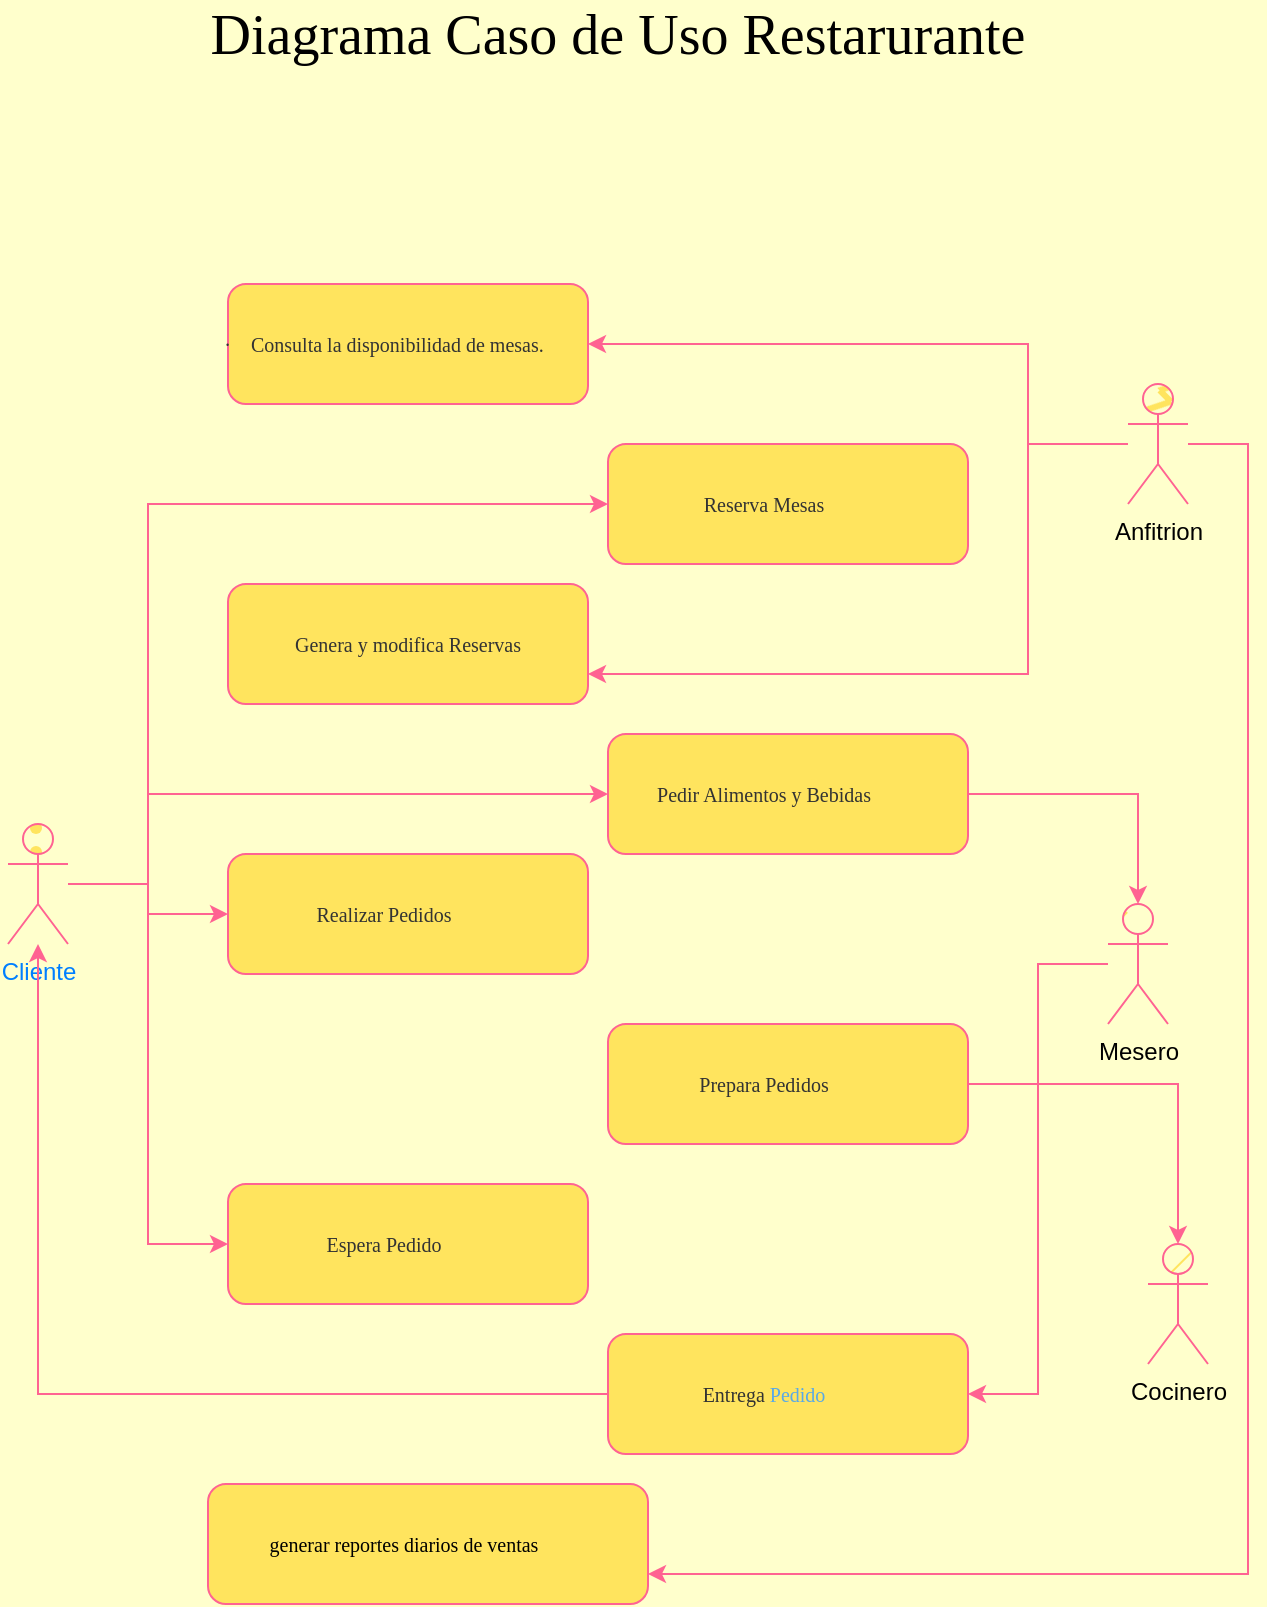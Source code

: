 <mxfile version="28.2.0">
  <diagram name="Página-1" id="eSoNu8M_gUmrwsGOlZTq">
    <mxGraphModel dx="786" dy="431" grid="1" gridSize="10" guides="1" tooltips="1" connect="1" arrows="1" fold="1" page="1" pageScale="1" pageWidth="827" pageHeight="1169" background="#FFFFCC" math="0" shadow="0">
      <root>
        <mxCell id="0" />
        <mxCell id="1" parent="0" />
        <mxCell id="iBKLQpfkL_44_GjJ_T48-22" style="edgeStyle=orthogonalEdgeStyle;rounded=0;orthogonalLoop=1;jettySize=auto;html=1;entryX=0;entryY=0.5;entryDx=0;entryDy=0;strokeColor=#FF6392;fontColor=#5AA9E6;fillColor=#FFE45E;" edge="1" parent="1" source="iBKLQpfkL_44_GjJ_T48-1" target="iBKLQpfkL_44_GjJ_T48-5">
          <mxGeometry relative="1" as="geometry">
            <Array as="points">
              <mxPoint x="160" y="540" />
              <mxPoint x="160" y="350" />
            </Array>
          </mxGeometry>
        </mxCell>
        <mxCell id="iBKLQpfkL_44_GjJ_T48-24" style="edgeStyle=orthogonalEdgeStyle;rounded=0;orthogonalLoop=1;jettySize=auto;html=1;entryX=0;entryY=0.5;entryDx=0;entryDy=0;strokeColor=#FF6392;fontColor=#5AA9E6;fillColor=#FFE45E;" edge="1" parent="1" source="iBKLQpfkL_44_GjJ_T48-1" target="iBKLQpfkL_44_GjJ_T48-6">
          <mxGeometry relative="1" as="geometry">
            <Array as="points">
              <mxPoint x="160" y="540" />
              <mxPoint x="160" y="495" />
            </Array>
          </mxGeometry>
        </mxCell>
        <mxCell id="iBKLQpfkL_44_GjJ_T48-27" style="edgeStyle=orthogonalEdgeStyle;rounded=0;orthogonalLoop=1;jettySize=auto;html=1;entryX=0;entryY=0.5;entryDx=0;entryDy=0;strokeColor=#FF6392;fontColor=#5AA9E6;fillColor=#FFE45E;" edge="1" parent="1" source="iBKLQpfkL_44_GjJ_T48-1" target="iBKLQpfkL_44_GjJ_T48-8">
          <mxGeometry relative="1" as="geometry" />
        </mxCell>
        <mxCell id="iBKLQpfkL_44_GjJ_T48-29" style="edgeStyle=orthogonalEdgeStyle;rounded=0;orthogonalLoop=1;jettySize=auto;html=1;entryX=0;entryY=0.5;entryDx=0;entryDy=0;strokeColor=#FF6392;fontColor=#5AA9E6;fillColor=#FFE45E;" edge="1" parent="1" source="iBKLQpfkL_44_GjJ_T48-1" target="iBKLQpfkL_44_GjJ_T48-11">
          <mxGeometry relative="1" as="geometry" />
        </mxCell>
        <mxCell id="iBKLQpfkL_44_GjJ_T48-1" value="&lt;font style=&quot;color: rgb(0, 127, 255);&quot;&gt;Cliente&lt;/font&gt;" style="shape=umlActor;verticalLabelPosition=bottom;verticalAlign=top;html=1;outlineConnect=0;fillColor=#FFE45E;strokeColor=#FF6392;fillStyle=dots;fontColor=#5AA9E6;labelBackgroundColor=none;" vertex="1" parent="1">
          <mxGeometry x="90" y="510" width="30" height="60" as="geometry" />
        </mxCell>
        <mxCell id="iBKLQpfkL_44_GjJ_T48-30" style="edgeStyle=orthogonalEdgeStyle;rounded=0;orthogonalLoop=1;jettySize=auto;html=1;entryX=1;entryY=0.5;entryDx=0;entryDy=0;strokeColor=#FF6392;fontColor=#5AA9E6;fillColor=#FFE45E;" edge="1" parent="1" source="iBKLQpfkL_44_GjJ_T48-2" target="iBKLQpfkL_44_GjJ_T48-12">
          <mxGeometry relative="1" as="geometry" />
        </mxCell>
        <mxCell id="iBKLQpfkL_44_GjJ_T48-2" value="&lt;font style=&quot;color: rgb(0, 0, 0);&quot;&gt;Mesero&lt;/font&gt;" style="shape=umlActor;verticalLabelPosition=bottom;verticalAlign=top;html=1;outlineConnect=0;fillColor=#FFE45E;fontColor=#5AA9E6;strokeColor=#FF6392;fillStyle=dashed;labelBackgroundColor=none;" vertex="1" parent="1">
          <mxGeometry x="640" y="550" width="30" height="60" as="geometry" />
        </mxCell>
        <mxCell id="iBKLQpfkL_44_GjJ_T48-21" style="edgeStyle=orthogonalEdgeStyle;rounded=0;orthogonalLoop=1;jettySize=auto;html=1;entryX=1;entryY=0.5;entryDx=0;entryDy=0;strokeColor=#FF6392;fontColor=#5AA9E6;fillColor=#FFE45E;" edge="1" parent="1" source="iBKLQpfkL_44_GjJ_T48-3" target="iBKLQpfkL_44_GjJ_T48-4">
          <mxGeometry relative="1" as="geometry">
            <Array as="points">
              <mxPoint x="600" y="320" />
              <mxPoint x="600" y="270" />
            </Array>
          </mxGeometry>
        </mxCell>
        <mxCell id="iBKLQpfkL_44_GjJ_T48-23" style="edgeStyle=orthogonalEdgeStyle;rounded=0;orthogonalLoop=1;jettySize=auto;html=1;entryX=1;entryY=0.75;entryDx=0;entryDy=0;strokeColor=#FF6392;fontColor=#5AA9E6;fillColor=#FFE45E;" edge="1" parent="1" source="iBKLQpfkL_44_GjJ_T48-3" target="iBKLQpfkL_44_GjJ_T48-7">
          <mxGeometry relative="1" as="geometry">
            <Array as="points">
              <mxPoint x="600" y="320" />
              <mxPoint x="600" y="435" />
            </Array>
          </mxGeometry>
        </mxCell>
        <mxCell id="iBKLQpfkL_44_GjJ_T48-31" style="edgeStyle=orthogonalEdgeStyle;rounded=0;orthogonalLoop=1;jettySize=auto;html=1;entryX=1;entryY=0.75;entryDx=0;entryDy=0;strokeColor=#FF6392;fontColor=#5AA9E6;fillColor=#FFE45E;" edge="1" parent="1" source="iBKLQpfkL_44_GjJ_T48-3" target="iBKLQpfkL_44_GjJ_T48-13">
          <mxGeometry relative="1" as="geometry">
            <Array as="points">
              <mxPoint x="710" y="320" />
              <mxPoint x="710" y="885" />
            </Array>
          </mxGeometry>
        </mxCell>
        <mxCell id="iBKLQpfkL_44_GjJ_T48-3" value="&lt;font style=&quot;color: rgb(0, 0, 0);&quot;&gt;Anfitrion&lt;/font&gt;" style="shape=umlActor;verticalLabelPosition=bottom;verticalAlign=top;html=1;outlineConnect=0;fillColor=#FFE45E;fontColor=#5AA9E6;strokeColor=#FF6392;fillStyle=zigzag-line;labelBackgroundColor=none;" vertex="1" parent="1">
          <mxGeometry x="650" y="290" width="30" height="60" as="geometry" />
        </mxCell>
        <mxCell id="iBKLQpfkL_44_GjJ_T48-4" value="&lt;p class=&quot;MsoListParagraph&quot; style=&quot;text-indent:-18.0pt;line-height:normal;&amp;lt;br/&amp;gt;mso-list:l0 level1 lfo1&quot;&gt;&lt;font style=&quot;font-size: 10px; color: rgb(51, 51, 51);&quot;&gt;&lt;font style=&quot;&quot;&gt;·&lt;/font&gt;&lt;span style=&quot;font-variant-numeric: normal; font-variant-east-asian: normal; font-variant-alternates: normal; font-size-adjust: none; font-kerning: auto; font-optical-sizing: auto; font-feature-settings: normal; font-variation-settings: normal; font-variant-position: normal; font-variant-emoji: normal; font-stretch: normal; line-height: normal;&quot;&gt;&amp;nbsp; &amp;nbsp; C&lt;/span&gt;&lt;font style=&quot;&quot;&gt;onsulta la disponibilidad de mesas.&lt;/font&gt;&lt;/font&gt;&lt;/p&gt;" style="rounded=1;whiteSpace=wrap;html=1;fillColor=#FFE45E;strokeColor=#FF6392;labelBackgroundColor=none;fontColor=#5AA9E6;fontFamily=Comic Sans MS;" vertex="1" parent="1">
          <mxGeometry x="200" y="240" width="180" height="60" as="geometry" />
        </mxCell>
        <mxCell id="iBKLQpfkL_44_GjJ_T48-5" value="&lt;p class=&quot;MsoListParagraph&quot; style=&quot;text-indent:-18.0pt;line-height:normal;&amp;lt;br/&amp;gt;mso-list:l0 level1 lfo1&quot;&gt;&lt;font color=&quot;#333333&quot;&gt;&lt;span style=&quot;font-size: 10px;&quot;&gt;Reserva Mesas&lt;/span&gt;&lt;/font&gt;&lt;/p&gt;" style="rounded=1;whiteSpace=wrap;html=1;fillStyle=solid;fillColor=#FFE45E;strokeColor=#FF6392;labelBackgroundColor=none;fontColor=#5AA9E6;fontFamily=Comic Sans MS;" vertex="1" parent="1">
          <mxGeometry x="390" y="320" width="180" height="60" as="geometry" />
        </mxCell>
        <mxCell id="iBKLQpfkL_44_GjJ_T48-25" style="edgeStyle=orthogonalEdgeStyle;rounded=0;orthogonalLoop=1;jettySize=auto;html=1;strokeColor=#FF6392;fontColor=#5AA9E6;fillColor=#FFE45E;" edge="1" parent="1" source="iBKLQpfkL_44_GjJ_T48-6" target="iBKLQpfkL_44_GjJ_T48-2">
          <mxGeometry relative="1" as="geometry" />
        </mxCell>
        <mxCell id="iBKLQpfkL_44_GjJ_T48-6" value="&lt;p class=&quot;MsoListParagraph&quot; style=&quot;text-indent:-18.0pt;line-height:normal;&amp;lt;br/&amp;gt;mso-list:l0 level1 lfo1&quot;&gt;&lt;font color=&quot;#333333&quot;&gt;&lt;span style=&quot;font-size: 10px;&quot;&gt;Pedir Alimentos y Bebidas&lt;/span&gt;&lt;/font&gt;&lt;/p&gt;" style="rounded=1;whiteSpace=wrap;html=1;fillStyle=solid;fillColor=#FFE45E;strokeColor=#FF6392;labelBackgroundColor=none;fontColor=#5AA9E6;fontFamily=Comic Sans MS;" vertex="1" parent="1">
          <mxGeometry x="390" y="465" width="180" height="60" as="geometry" />
        </mxCell>
        <mxCell id="iBKLQpfkL_44_GjJ_T48-7" value="&lt;font color=&quot;#333333&quot;&gt;&lt;span style=&quot;font-size: 10px;&quot;&gt;Genera y modifica Reservas&lt;/span&gt;&lt;/font&gt;" style="rounded=1;whiteSpace=wrap;html=1;fillStyle=solid;fillColor=#FFE45E;strokeColor=#FF6392;labelBackgroundColor=none;fontColor=#5AA9E6;fontFamily=Comic Sans MS;" vertex="1" parent="1">
          <mxGeometry x="200" y="390" width="180" height="60" as="geometry" />
        </mxCell>
        <mxCell id="iBKLQpfkL_44_GjJ_T48-8" value="&lt;p class=&quot;MsoListParagraph&quot; style=&quot;text-indent:-18.0pt;line-height:normal;&amp;lt;br/&amp;gt;mso-list:l0 level1 lfo1&quot;&gt;&lt;font color=&quot;#333333&quot;&gt;&lt;span style=&quot;font-size: 10px;&quot;&gt;Realizar Pedidos&lt;/span&gt;&lt;/font&gt;&lt;/p&gt;" style="rounded=1;whiteSpace=wrap;html=1;fillStyle=solid;fillColor=#FFE45E;strokeColor=#FF6392;labelBackgroundColor=none;fontColor=#5AA9E6;fontFamily=Comic Sans MS;" vertex="1" parent="1">
          <mxGeometry x="200" y="525" width="180" height="60" as="geometry" />
        </mxCell>
        <mxCell id="iBKLQpfkL_44_GjJ_T48-9" value="&lt;p class=&quot;MsoListParagraph&quot; style=&quot;text-indent:-18.0pt;line-height:normal;&amp;lt;br/&amp;gt;mso-list:l0 level1 lfo1&quot;&gt;&lt;font color=&quot;#333333&quot;&gt;&lt;span style=&quot;font-size: 10px;&quot;&gt;Prepara Pedidos&lt;/span&gt;&lt;/font&gt;&lt;/p&gt;" style="rounded=1;whiteSpace=wrap;html=1;fillStyle=solid;fillColor=#FFE45E;strokeColor=#FF6392;labelBackgroundColor=none;fontColor=#5AA9E6;fontFamily=Comic Sans MS;" vertex="1" parent="1">
          <mxGeometry x="390" y="610" width="180" height="60" as="geometry" />
        </mxCell>
        <mxCell id="iBKLQpfkL_44_GjJ_T48-10" value="&lt;font style=&quot;color: rgb(0, 0, 0);&quot;&gt;Cocinero&lt;/font&gt;" style="shape=umlActor;verticalLabelPosition=bottom;verticalAlign=top;html=1;outlineConnect=0;fillStyle=cross-hatch;fillColor=#FFE45E;fontColor=#5AA9E6;strokeColor=#FF6392;labelBackgroundColor=none;" vertex="1" parent="1">
          <mxGeometry x="660" y="720" width="30" height="60" as="geometry" />
        </mxCell>
        <mxCell id="iBKLQpfkL_44_GjJ_T48-11" value="&lt;p class=&quot;MsoListParagraph&quot; style=&quot;text-indent:-18.0pt;line-height:normal;&amp;lt;br/&amp;gt;mso-list:l0 level1 lfo1&quot;&gt;&lt;font color=&quot;#333333&quot;&gt;&lt;span style=&quot;font-size: 10px;&quot;&gt;Espera Pedido&lt;/span&gt;&lt;/font&gt;&lt;span style=&quot;color: rgba(0, 0, 0, 0); font-size: 0px; text-align: start; text-wrap-mode: nowrap; background-color: transparent;&quot;&gt;%3CmxGraphModel%3E%3Croot%3E%3CmxCell%20id%3D%220%22%2F%3E%3CmxCell%20id%3D%221%22%20parent%3D%220%22%2F%3E%3CmxCell%20id%3D%222%22%20value%3D%22%26lt%3Bp%20style%3D%26quot%3Btext-indent%3A-18.0pt%3Bline-height%3Anormal%3B%26amp%3Blt%3Bbr%2F%26amp%3Bgt%3Bmso-list%3Al0%20level1%20lfo1%26quot%3B%20class%3D%26quot%3BMsoListParagraph%26quot%3B%26gt%3B%26lt%3Bfont%20color%3D%26quot%3B%23333333%26quot%3B%26gt%3B%26lt%3Bspan%20style%3D%26quot%3Bfont-size%3A%2010px%3B%26quot%3B%26gt%3BPrepara%20Pedidos%26lt%3B%2Fspan%26gt%3B%26lt%3B%2Ffont%26gt%3B%26lt%3B%2Fp%26gt%3B%22%20style%3D%22rounded%3D1%3BwhiteSpace%3Dwrap%3Bhtml%3D1%3B%22%20vertex%3D%221%22%20parent%3D%221%22%3E%3CmxGeometry%20x%3D%22270%22%20y%3D%22400%22%20width%3D%22180%22%20height%3D%2260%22%20as%3D%22geometry%22%2F%3E%3C%2FmxCell%3E%3C%2Froot%3E%3C%2FmxGraphModel%3E&lt;/span&gt;&lt;/p&gt;" style="rounded=1;whiteSpace=wrap;html=1;fillStyle=solid;fillColor=#FFE45E;strokeColor=#FF6392;labelBackgroundColor=none;fontColor=#5AA9E6;fontFamily=Comic Sans MS;" vertex="1" parent="1">
          <mxGeometry x="200" y="690" width="180" height="60" as="geometry" />
        </mxCell>
        <mxCell id="iBKLQpfkL_44_GjJ_T48-32" style="edgeStyle=orthogonalEdgeStyle;rounded=0;orthogonalLoop=1;jettySize=auto;html=1;strokeColor=#FF6392;fontColor=#5AA9E6;fillColor=#FFE45E;" edge="1" parent="1" source="iBKLQpfkL_44_GjJ_T48-12" target="iBKLQpfkL_44_GjJ_T48-1">
          <mxGeometry relative="1" as="geometry" />
        </mxCell>
        <mxCell id="iBKLQpfkL_44_GjJ_T48-12" value="&lt;p class=&quot;MsoListParagraph&quot; style=&quot;text-indent:-18.0pt;line-height:normal;&amp;lt;br/&amp;gt;mso-list:l0 level1 lfo1&quot;&gt;&lt;font color=&quot;#333333&quot;&gt;&lt;span style=&quot;font-size: 10px;&quot;&gt;Entrega&amp;nbsp;&lt;/span&gt;&lt;/font&gt;&lt;span style=&quot;color: rgba(0, 0, 0, 0); font-size: 0px; text-align: start; text-wrap-mode: nowrap; background-color: transparent;&quot;&gt;%3CmxGraphModel%3E%3Croot%3E%3CmxCell%20id%3D%220%22%2F%3E%3CmxCell%20id%3D%221%22%20parent%3D%220%22%2F%3E%3CmxCell%20id%3D%222%22%20value%3D%22%26lt%3Bp%20style%3D%26quot%3Btext-indent%3A-18.0pt%3Bline-height%3Anormal%3B%26amp%3Blt%3Bbr%2F%26amp%3Bgt%3Bmso-list%3Al0%20level1%20lfo1%26quot%3B%20class%3D%26quot%3BMsoListParagraph%26quot%3B%26gt%3B%26lt%3Bfont%20color%3D%26quot%3B%23333333%26quot%3B%26gt%3B%26lt%3Bspan%20style%3D%26quot%3Bfont-size%3A%2010px%3B%26quot%3B%26gt%3BEspera%20Pedido%26lt%3B%2Fspan%26gt%3B%26lt%3B%2Ffont%26gt%3B%26lt%3Bspan%20style%3D%26quot%3Bcolor%3A%20rgba(0%2C%200%2C%200%2C%200)%3B%20font-family%3A%20monospace%3B%20font-size%3A%200px%3B%20text-align%3A%20start%3B%20text-wrap-mode%3A%20nowrap%3B%20background-color%3A%20transparent%3B%26quot%3B%26gt%3B%253CmxGraphModel%253E%253Croot%253E%253CmxCell%2520id%253D%25220%2522%252F%253E%253CmxCell%2520id%253D%25221%2522%2520parent%253D%25220%2522%252F%253E%253CmxCell%2520id%253D%25222%2522%2520value%253D%2522%2526lt%253Bp%2520style%253D%2526quot%253Btext-indent%253A-18.0pt%253Bline-height%253Anormal%253B%2526amp%253Blt%253Bbr%252F%2526amp%253Bgt%253Bmso-list%253Al0%2520level1%2520lfo1%2526quot%253B%2520class%253D%2526quot%253BMsoListParagraph%2526quot%253B%2526gt%253B%2526lt%253Bfont%2520color%253D%2526quot%253B%2523333333%2526quot%253B%2526gt%253B%2526lt%253Bspan%2520style%253D%2526quot%253Bfont-size%253A%252010px%253B%2526quot%253B%2526gt%253BPrepara%2520Pedidos%2526lt%253B%252Fspan%2526gt%253B%2526lt%253B%252Ffont%2526gt%253B%2526lt%253B%252Fp%2526gt%253B%2522%2520style%253D%2522rounded%253D1%253BwhiteSpace%253Dwrap%253Bhtml%253D1%253B%2522%2520vertex%253D%25221%2522%2520parent%253D%25221%2522%253E%253CmxGeometry%2520x%253D%2522270%2522%2520y%253D%2522400%2522%2520width%253D%2522180%2522%2520height%253D%252260%2522%2520as%253D%2522geometry%2522%252F%253E%253C%252FmxCell%253E%253C%252Froot%253E%253C%252FmxGraphModel%253E%26lt%3B%2Fspan%26gt%3B%26lt%3B%2Fp%26gt%3B%22%20style%3D%22rounded%3D1%3BwhiteSpace%3Dwrap%3Bhtml%3D1%3B%22%20vertex%3D%221%22%20parent%3D%221%22%3E%3CmxGeometry%20x%3D%22280%22%20y%3D%22480%22%20width%3D%22180%22%20height%3D%2260%22%20as%3D%22geometry%22%2F%3E%3C%2FmxCell%3E%3C%2Froot%3E%3C%2FmxGraphModel%3E&lt;/span&gt;&lt;font style=&quot;text-indent: -18pt; background-color: transparent;&quot;&gt;&lt;span style=&quot;font-size: 10px;&quot;&gt;Pedido&lt;/span&gt;&lt;/font&gt;&lt;span style=&quot;text-indent: -18pt; background-color: transparent; text-wrap-mode: nowrap; color: rgba(0, 0, 0, 0); font-size: 0px; text-align: start;&quot;&gt;%3CmxGraphModel%3E%3Croot%3E%3CmxCell%20id%3D%220%22%2F%3E%3CmxCell%20id%3D%221%22%20parent%3D%220%22%2F%3E%3CmxCell%20id%3D%222%22%20value%3D%22%26lt%3Bp%20style%3D%26quot%3Btext-indent%3A-18.0pt%3Bline-height%3Anormal%3B%26amp%3Blt%3Bbr%2F%26amp%3Bgt%3Bmso-list%3Al0%20level1%20lfo1%26quot%3B%20class%3D%26quot%3BMsoListParagraph%26quot%3B%26gt%3B%26lt%3Bfont%20color%3D%26quot%3B%23333333%26quot%3B%26gt%3B%26lt%3Bspan%20style%3D%26quot%3Bfont-size%3A%2010px%3B%26quot%3B%26gt%3BPrepara%20Pedidos%26lt%3B%2Fspan%26gt%3B%26lt%3B%2Ffont%26gt%3B%26lt%3B%2Fp%26gt%3B%22%20style%3D%22rounded%3D1%3BwhiteSpace%3Dwrap%3Bhtml%3D1%3B%22%20vertex%3D%221%22%20parent%3D%221%22%3E%3CmxGeometry%20x%3D%22270%22%20y%3D%22400%22%20width%3D%22180%22%20height%3D%2260%22%20as%3D%22geometry%22%2F%3E%3C%2FmxCell%3E%3C%2Froot%3E%3C%2FmxGraphModel%3E&lt;/span&gt;&lt;/p&gt;" style="rounded=1;whiteSpace=wrap;html=1;fillStyle=solid;fillColor=#FFE45E;strokeColor=#FF6392;labelBackgroundColor=none;fontColor=#5AA9E6;fontFamily=Comic Sans MS;" vertex="1" parent="1">
          <mxGeometry x="390" y="765" width="180" height="60" as="geometry" />
        </mxCell>
        <mxCell id="iBKLQpfkL_44_GjJ_T48-13" value="&lt;p class=&quot;MsoListParagraph&quot; style=&quot;text-indent:-18.0pt;line-height:normal;&amp;lt;br/&amp;gt;mso-list:l0 level1 lfo1&quot;&gt;&lt;span style=&quot;line-height: 107%;&quot;&gt;&lt;font face=&quot;Comic Sans MS&quot; style=&quot;color: rgb(0, 0, 0); font-size: 10px;&quot;&gt;generar reportes diarios de ventas&lt;/font&gt;&lt;/span&gt;&lt;/p&gt;" style="rounded=1;whiteSpace=wrap;html=1;fillStyle=solid;fillColor=#FFE45E;strokeColor=#FF6392;labelBackgroundColor=none;fontColor=#5AA9E6;fontFamily=Comic Sans MS;fontStyle=0" vertex="1" parent="1">
          <mxGeometry x="190" y="840" width="220" height="60" as="geometry" />
        </mxCell>
        <mxCell id="iBKLQpfkL_44_GjJ_T48-17" value="&lt;font face=&quot;Comic Sans MS&quot; style=&quot;font-size: 28px; color: rgb(0, 0, 0);&quot;&gt;Diagrama Caso de Uso Restarurante&lt;/font&gt;" style="text;strokeColor=none;align=center;fillColor=none;html=1;verticalAlign=middle;whiteSpace=wrap;rounded=0;labelBackgroundColor=none;fontColor=#5AA9E6;" vertex="1" parent="1">
          <mxGeometry x="180" y="100" width="430" height="30" as="geometry" />
        </mxCell>
        <mxCell id="iBKLQpfkL_44_GjJ_T48-28" style="edgeStyle=orthogonalEdgeStyle;rounded=0;orthogonalLoop=1;jettySize=auto;html=1;entryX=0.5;entryY=0;entryDx=0;entryDy=0;entryPerimeter=0;strokeColor=#FF6392;fontColor=#5AA9E6;fillColor=#FFE45E;" edge="1" parent="1" source="iBKLQpfkL_44_GjJ_T48-9" target="iBKLQpfkL_44_GjJ_T48-10">
          <mxGeometry relative="1" as="geometry" />
        </mxCell>
      </root>
    </mxGraphModel>
  </diagram>
</mxfile>
